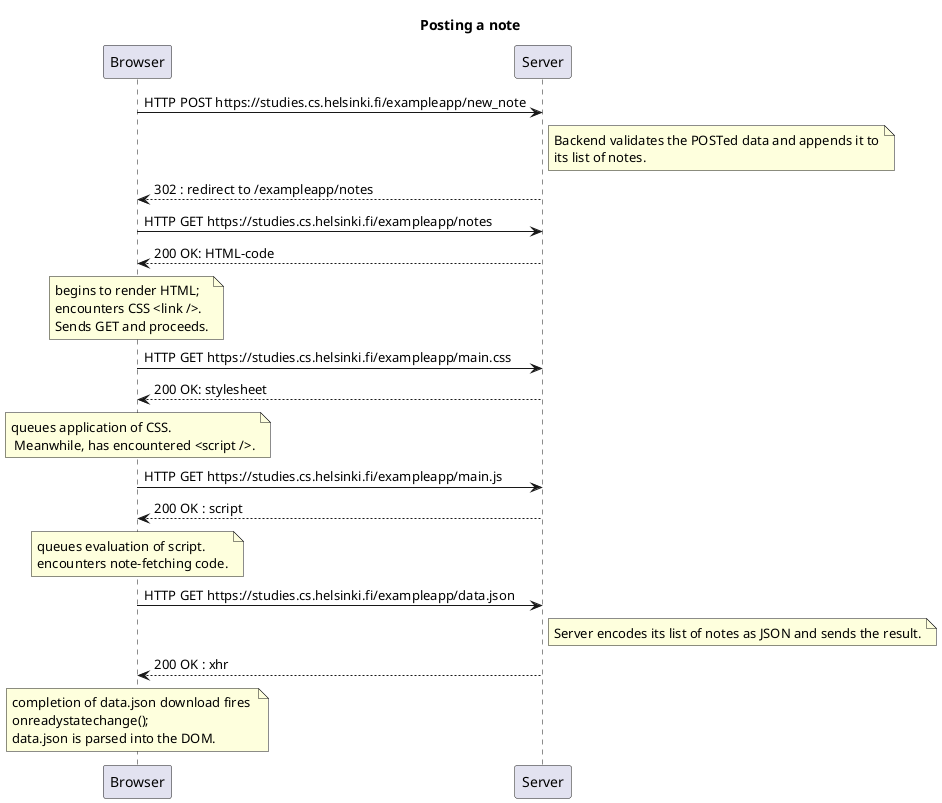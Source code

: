 @startuml
title Posting a note
Browser->Server: HTTP POST https://studies.cs.helsinki.fi/exampleapp/new_note
note right of Server: Backend validates the POSTed data and appends it to\nits list of notes.
Server-->Browser: 302 : redirect to /exampleapp/notes
Browser->Server: HTTP GET https://studies.cs.helsinki.fi/exampleapp/notes
Server-->Browser: 200 OK: HTML-code
note over Browser: begins to render HTML;\nencounters CSS <link />.\nSends GET and proceeds.
Browser->Server: HTTP GET https://studies.cs.helsinki.fi/exampleapp/main.css
Server-->Browser: 200 OK: stylesheet
note over Browser: queues application of CSS.\n Meanwhile, has encountered <script />.
Browser->Server: HTTP GET https://studies.cs.helsinki.fi/exampleapp/main.js
Server-->Browser: 200 OK : script
note over Browser: queues evaluation of script.\nencounters note-fetching code.
Browser->Server: HTTP GET https://studies.cs.helsinki.fi/exampleapp/data.json
note right of Server: Server encodes its list of notes as JSON and sends the result.
Server-->Browser: 200 OK : xhr
note over Browser: completion of data.json download fires \nonreadystatechange();\ndata.json is parsed into the DOM. 
@enduml